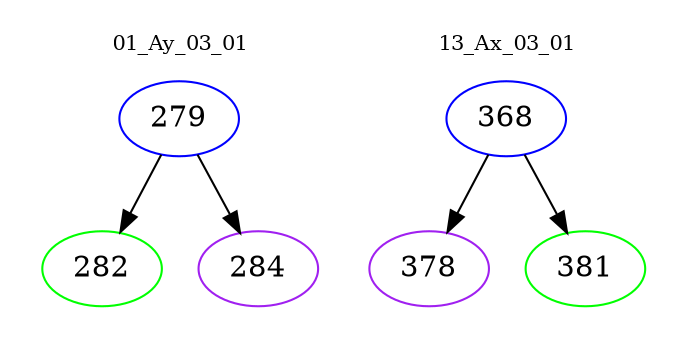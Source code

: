 digraph{
subgraph cluster_0 {
color = white
label = "01_Ay_03_01";
fontsize=10;
T0_279 [label="279", color="blue"]
T0_279 -> T0_282 [color="black"]
T0_282 [label="282", color="green"]
T0_279 -> T0_284 [color="black"]
T0_284 [label="284", color="purple"]
}
subgraph cluster_1 {
color = white
label = "13_Ax_03_01";
fontsize=10;
T1_368 [label="368", color="blue"]
T1_368 -> T1_378 [color="black"]
T1_378 [label="378", color="purple"]
T1_368 -> T1_381 [color="black"]
T1_381 [label="381", color="green"]
}
}
